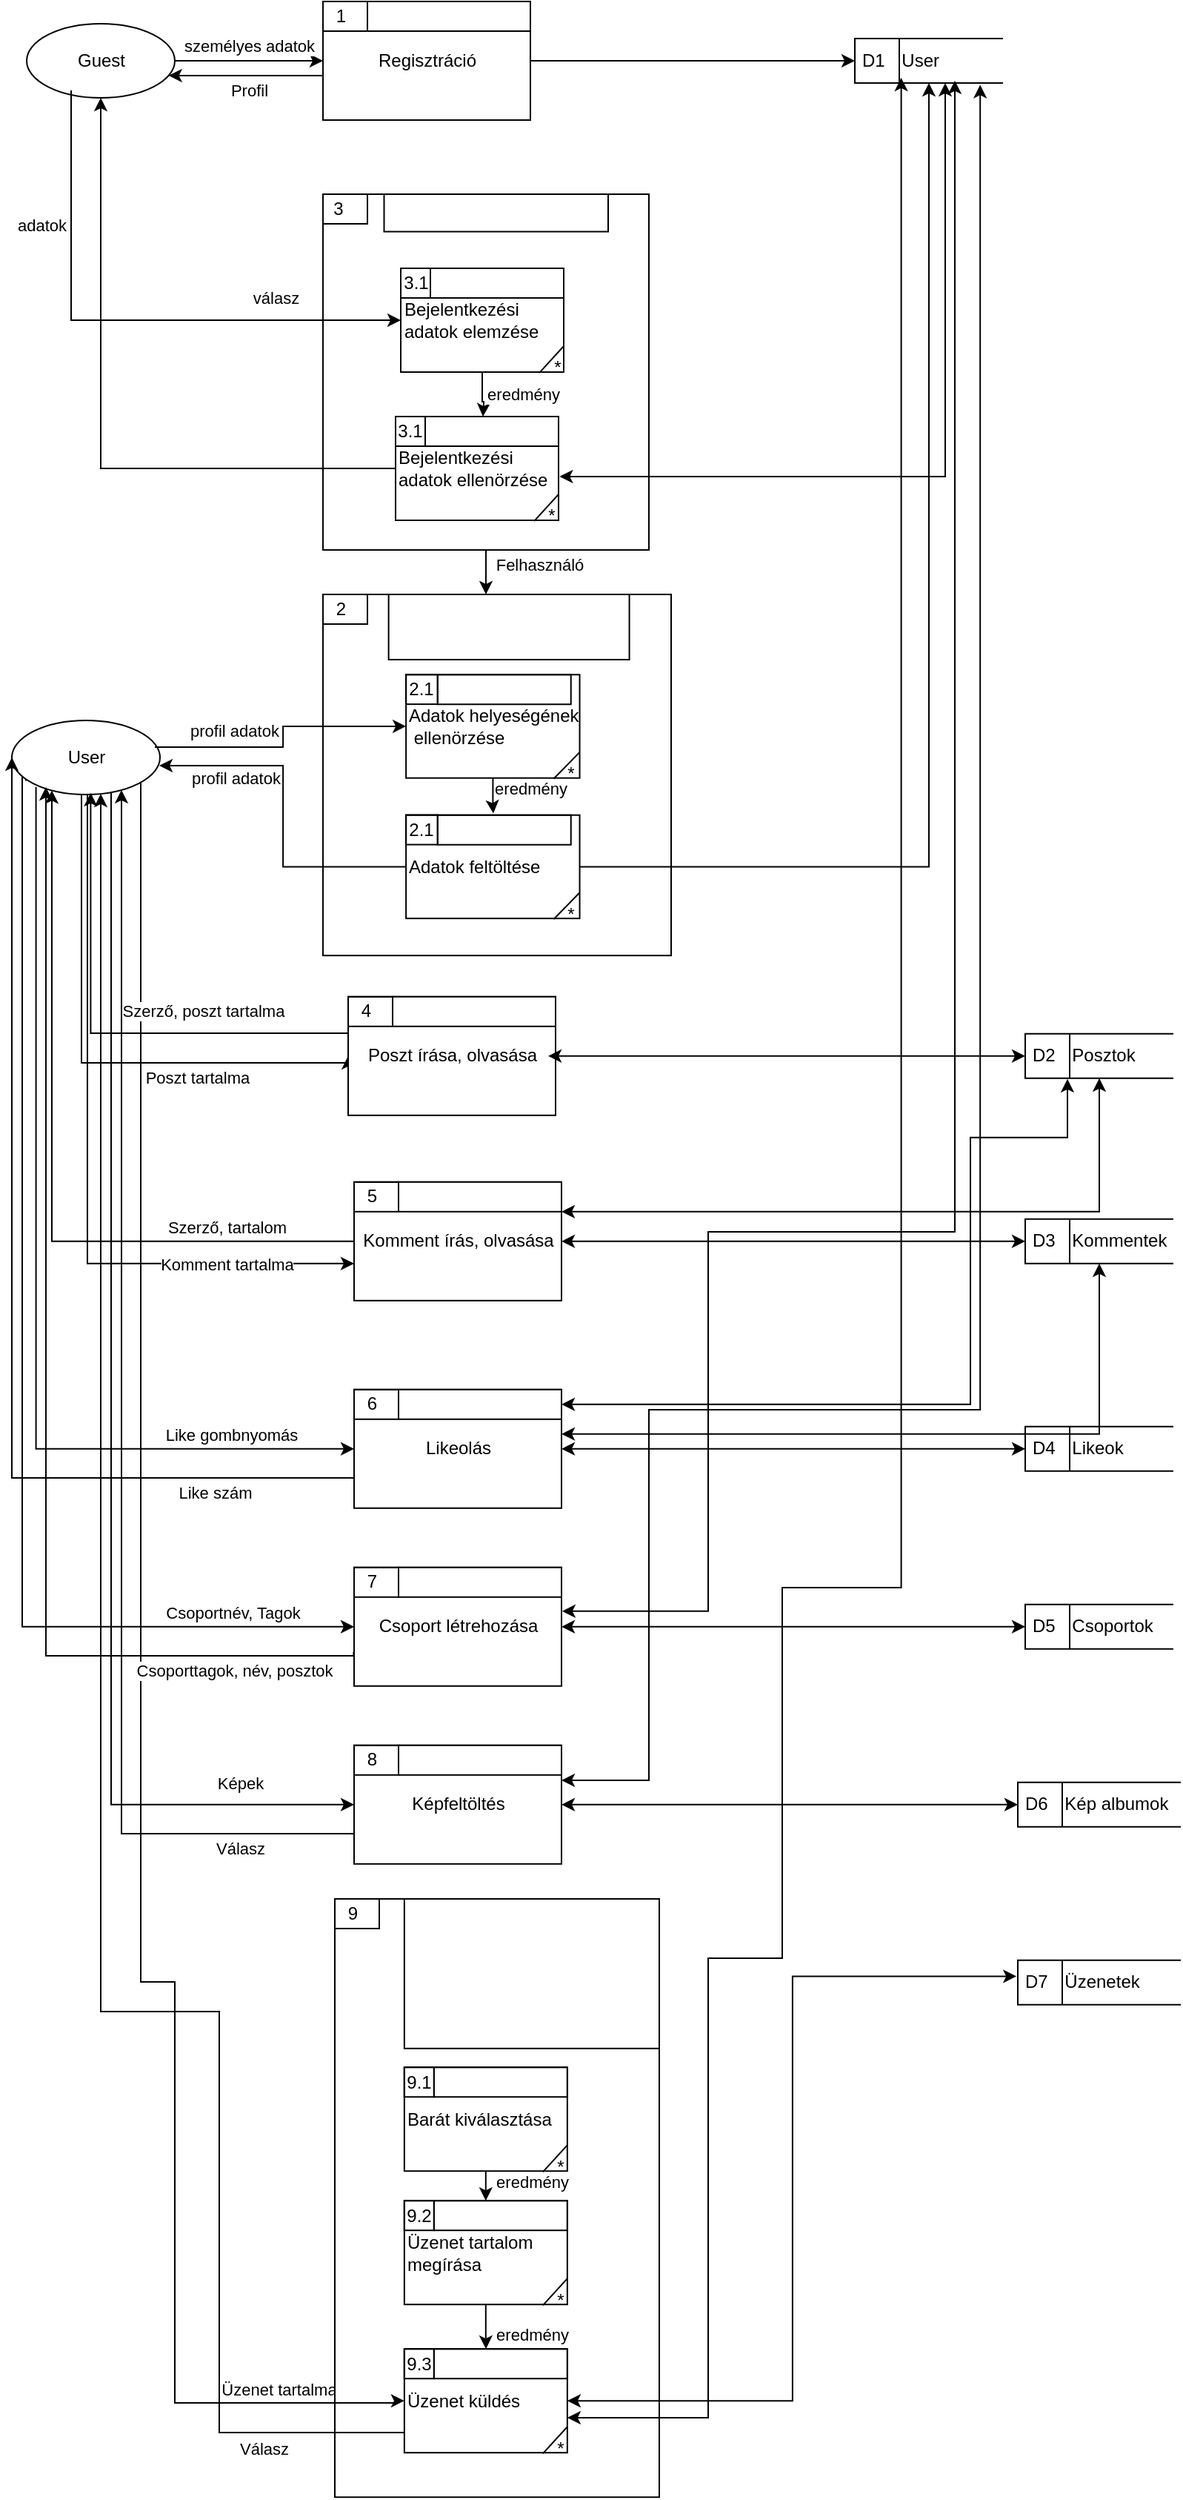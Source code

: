 <mxfile version="16.6.6" type="device"><diagram id="ANR_vp_lhepTak9021Tx" name="Page-1"><mxGraphModel dx="1422" dy="729" grid="1" gridSize="10" guides="1" tooltips="1" connect="1" arrows="1" fold="1" page="1" pageScale="1" pageWidth="827" pageHeight="1169" math="0" shadow="0"><root><mxCell id="0"/><mxCell id="1" parent="0"/><mxCell id="r7AQeuSnWRt4MaGUqUFz-83" style="edgeStyle=orthogonalEdgeStyle;rounded=0;orthogonalLoop=1;jettySize=auto;html=1;startArrow=none;startFill=0;entryX=0;entryY=0.5;entryDx=0;entryDy=0;exitX=0.457;exitY=0.99;exitDx=0;exitDy=0;exitPerimeter=0;" parent="1" source="r7AQeuSnWRt4MaGUqUFz-1" target="r7AQeuSnWRt4MaGUqUFz-18" edge="1"><mxGeometry relative="1" as="geometry"><mxPoint x="257" y="846.4" as="targetPoint"/><mxPoint x="87" y="746.4" as="sourcePoint"/><Array as="points"><mxPoint x="87" y="665"/><mxPoint x="87" y="846"/><mxPoint x="267" y="846"/></Array></mxGeometry></mxCell><mxCell id="r7AQeuSnWRt4MaGUqUFz-91" value="Poszt tartalma" style="edgeLabel;html=1;align=center;verticalAlign=middle;resizable=0;points=[];" parent="r7AQeuSnWRt4MaGUqUFz-83" vertex="1" connectable="0"><mxGeometry x="0.42" relative="1" as="geometry"><mxPoint y="10" as="offset"/></mxGeometry></mxCell><mxCell id="r7AQeuSnWRt4MaGUqUFz-84" style="edgeStyle=orthogonalEdgeStyle;rounded=0;orthogonalLoop=1;jettySize=auto;html=1;entryX=0;entryY=0.75;entryDx=0;entryDy=0;startArrow=none;startFill=0;exitX=0.483;exitY=0.99;exitDx=0;exitDy=0;exitPerimeter=0;" parent="1" source="r7AQeuSnWRt4MaGUqUFz-1" edge="1"><mxGeometry relative="1" as="geometry"><mxPoint x="91" y="740.895" as="sourcePoint"/><mxPoint x="271" y="981.4" as="targetPoint"/><Array as="points"><mxPoint x="91" y="665"/><mxPoint x="91" y="981"/></Array></mxGeometry></mxCell><mxCell id="r7AQeuSnWRt4MaGUqUFz-92" value="Komment tartalma" style="edgeLabel;html=1;align=center;verticalAlign=middle;resizable=0;points=[];" parent="r7AQeuSnWRt4MaGUqUFz-84" vertex="1" connectable="0"><mxGeometry x="0.592" relative="1" as="geometry"><mxPoint x="16" as="offset"/></mxGeometry></mxCell><mxCell id="r7AQeuSnWRt4MaGUqUFz-85" style="edgeStyle=orthogonalEdgeStyle;rounded=0;orthogonalLoop=1;jettySize=auto;html=1;entryX=0;entryY=0.5;entryDx=0;entryDy=0;startArrow=none;startFill=0;exitX=0.163;exitY=0.898;exitDx=0;exitDy=0;exitPerimeter=0;" parent="1" source="r7AQeuSnWRt4MaGUqUFz-1" target="r7AQeuSnWRt4MaGUqUFz-28" edge="1"><mxGeometry relative="1" as="geometry"><mxPoint x="57" y="741.4" as="sourcePoint"/><Array as="points"><mxPoint x="56" y="1106"/></Array></mxGeometry></mxCell><mxCell id="r7AQeuSnWRt4MaGUqUFz-93" value="Like gombnyomás" style="edgeLabel;html=1;align=center;verticalAlign=middle;resizable=0;points=[];" parent="r7AQeuSnWRt4MaGUqUFz-85" vertex="1" connectable="0"><mxGeometry x="0.712" y="2" relative="1" as="geometry"><mxPoint x="12" y="-8" as="offset"/></mxGeometry></mxCell><mxCell id="r7AQeuSnWRt4MaGUqUFz-86" style="edgeStyle=orthogonalEdgeStyle;rounded=0;orthogonalLoop=1;jettySize=auto;html=1;entryX=0;entryY=0.5;entryDx=0;entryDy=0;startArrow=none;startFill=0;exitX=0.095;exitY=0.816;exitDx=0;exitDy=0;exitPerimeter=0;" parent="1" source="r7AQeuSnWRt4MaGUqUFz-1" target="r7AQeuSnWRt4MaGUqUFz-38" edge="1"><mxGeometry relative="1" as="geometry"><mxPoint x="47" y="736.4" as="sourcePoint"/><Array as="points"><mxPoint x="50" y="650"/><mxPoint x="47" y="650"/><mxPoint x="47" y="1226"/></Array></mxGeometry></mxCell><mxCell id="r7AQeuSnWRt4MaGUqUFz-94" value="Csoportnév, Tagok" style="edgeLabel;html=1;align=center;verticalAlign=middle;resizable=0;points=[];" parent="r7AQeuSnWRt4MaGUqUFz-86" vertex="1" connectable="0"><mxGeometry x="0.772" y="1" relative="1" as="geometry"><mxPoint x="10" y="-9" as="offset"/></mxGeometry></mxCell><mxCell id="r7AQeuSnWRt4MaGUqUFz-87" style="edgeStyle=orthogonalEdgeStyle;rounded=0;orthogonalLoop=1;jettySize=auto;html=1;entryX=0;entryY=0.5;entryDx=0;entryDy=0;startArrow=none;startFill=0;exitX=0.628;exitY=0.97;exitDx=0;exitDy=0;exitPerimeter=0;" parent="1" source="r7AQeuSnWRt4MaGUqUFz-1" target="r7AQeuSnWRt4MaGUqUFz-48" edge="1"><mxGeometry relative="1" as="geometry"><mxPoint x="107" y="744.313" as="sourcePoint"/><Array as="points"><mxPoint x="107" y="664"/><mxPoint x="107" y="1346"/></Array></mxGeometry></mxCell><mxCell id="r7AQeuSnWRt4MaGUqUFz-95" value="Képek" style="edgeLabel;html=1;align=center;verticalAlign=middle;resizable=0;points=[];" parent="r7AQeuSnWRt4MaGUqUFz-87" vertex="1" connectable="0"><mxGeometry x="0.818" y="1" relative="1" as="geometry"><mxPoint y="-14" as="offset"/></mxGeometry></mxCell><mxCell id="r7AQeuSnWRt4MaGUqUFz-88" style="edgeStyle=orthogonalEdgeStyle;rounded=0;orthogonalLoop=1;jettySize=auto;html=1;startArrow=none;startFill=0;endArrow=none;endFill=0;" parent="1" source="r7AQeuSnWRt4MaGUqUFz-1" edge="1"><mxGeometry relative="1" as="geometry"><mxPoint x="127.034" y="736.397" as="sourcePoint"/><mxPoint x="150" y="1470" as="targetPoint"/><Array as="points"><mxPoint x="127" y="1466"/></Array></mxGeometry></mxCell><mxCell id="r7AQeuSnWRt4MaGUqUFz-96" value="Üzenet tartalma" style="edgeLabel;html=1;align=center;verticalAlign=middle;resizable=0;points=[];" parent="r7AQeuSnWRt4MaGUqUFz-88" vertex="1" connectable="0"><mxGeometry x="0.833" relative="1" as="geometry"><mxPoint x="93" y="317" as="offset"/></mxGeometry></mxCell><mxCell id="r7AQeuSnWRt4MaGUqUFz-1" value="User" style="shape=ellipse;html=1;dashed=0;whitespace=wrap;perimeter=ellipsePerimeter;" parent="1" vertex="1"><mxGeometry x="40" y="615" width="100" height="50" as="geometry"/></mxCell><mxCell id="r7AQeuSnWRt4MaGUqUFz-69" style="edgeStyle=orthogonalEdgeStyle;rounded=0;orthogonalLoop=1;jettySize=auto;html=1;entryX=0;entryY=0.5;entryDx=0;entryDy=0;" parent="1" source="r7AQeuSnWRt4MaGUqUFz-2" target="r7AQeuSnWRt4MaGUqUFz-6" edge="1"><mxGeometry relative="1" as="geometry"><Array as="points"><mxPoint x="200" y="170"/><mxPoint x="200" y="170"/></Array></mxGeometry></mxCell><mxCell id="r7AQeuSnWRt4MaGUqUFz-71" value="személyes adatok" style="edgeLabel;html=1;align=center;verticalAlign=middle;resizable=0;points=[];" parent="r7AQeuSnWRt4MaGUqUFz-69" vertex="1" connectable="0"><mxGeometry x="-0.14" y="1" relative="1" as="geometry"><mxPoint x="7" y="-9" as="offset"/></mxGeometry></mxCell><mxCell id="r7AQeuSnWRt4MaGUqUFz-2" value="Guest" style="shape=ellipse;html=1;dashed=0;whitespace=wrap;perimeter=ellipsePerimeter;" parent="1" vertex="1"><mxGeometry x="50" y="145" width="100" height="50" as="geometry"/></mxCell><mxCell id="r7AQeuSnWRt4MaGUqUFz-5" value="" style="group" parent="1" vertex="1" connectable="0"><mxGeometry x="250.0" y="130" width="140" height="80" as="geometry"/></mxCell><mxCell id="r7AQeuSnWRt4MaGUqUFz-6" value="" style="html=1;dashed=0;whitespace=wrap;rounded=0;sketch=0;strokeColor=#000000;align=left;" parent="r7AQeuSnWRt4MaGUqUFz-5" vertex="1"><mxGeometry width="140" height="80" as="geometry"/></mxCell><mxCell id="r7AQeuSnWRt4MaGUqUFz-7" value="1&amp;nbsp;&amp;nbsp;" style="text;html=1;resizable=0;autosize=1;align=center;verticalAlign=middle;points=[];fillColor=none;rounded=0;sketch=0;strokeColor=#000000;" parent="r7AQeuSnWRt4MaGUqUFz-5" vertex="1"><mxGeometry width="30" height="20" as="geometry"/></mxCell><mxCell id="r7AQeuSnWRt4MaGUqUFz-8" value="Regisztráció" style="text;html=1;resizable=0;autosize=1;align=center;verticalAlign=middle;points=[];fillColor=none;strokeColor=none;rounded=0;sketch=0;" parent="r7AQeuSnWRt4MaGUqUFz-5" vertex="1"><mxGeometry x="30" y="30" width="80" height="20" as="geometry"/></mxCell><mxCell id="r7AQeuSnWRt4MaGUqUFz-9" value="" style="rounded=0;whiteSpace=wrap;html=1;sketch=0;strokeColor=#000000;align=left;" parent="r7AQeuSnWRt4MaGUqUFz-5" vertex="1"><mxGeometry x="30.0" width="110" height="20" as="geometry"/></mxCell><mxCell id="r7AQeuSnWRt4MaGUqUFz-11" value="" style="group" parent="1" vertex="1" connectable="0"><mxGeometry x="250" y="260" width="220" height="240" as="geometry"/></mxCell><mxCell id="r7AQeuSnWRt4MaGUqUFz-12" value="" style="html=1;dashed=0;whitespace=wrap;rounded=0;sketch=0;strokeColor=#000000;align=left;" parent="r7AQeuSnWRt4MaGUqUFz-11" vertex="1"><mxGeometry width="220" height="240" as="geometry"/></mxCell><mxCell id="r7AQeuSnWRt4MaGUqUFz-13" value="3&amp;nbsp; &amp;nbsp;" style="text;html=1;resizable=0;autosize=1;align=center;verticalAlign=middle;points=[];fillColor=none;rounded=0;sketch=0;strokeColor=#000000;" parent="r7AQeuSnWRt4MaGUqUFz-11" vertex="1"><mxGeometry width="30" height="20" as="geometry"/></mxCell><mxCell id="r7AQeuSnWRt4MaGUqUFz-15" value="" style="rounded=0;whiteSpace=wrap;html=1;sketch=0;strokeColor=#000000;align=left;" parent="r7AQeuSnWRt4MaGUqUFz-11" vertex="1"><mxGeometry x="41.25" width="151.25" height="25.263" as="geometry"/></mxCell><mxCell id="r7AQeuSnWRt4MaGUqUFz-147" value="" style="group" parent="r7AQeuSnWRt4MaGUqUFz-11" vertex="1" connectable="0"><mxGeometry x="52.5" y="50" width="115" height="77" as="geometry"/></mxCell><mxCell id="r7AQeuSnWRt4MaGUqUFz-148" value="" style="whiteSpace=wrap;html=1;rounded=0;sketch=0;align=left;" parent="r7AQeuSnWRt4MaGUqUFz-147" vertex="1"><mxGeometry width="20" height="20" as="geometry"/></mxCell><mxCell id="r7AQeuSnWRt4MaGUqUFz-149" value="Bejelentkezési&amp;nbsp;&lt;br&gt;adatok elemzése" style="html=1;dashed=0;whitespace=wrap;rounded=0;sketch=0;align=left;" parent="r7AQeuSnWRt4MaGUqUFz-147" vertex="1"><mxGeometry width="110" height="70" as="geometry"/></mxCell><mxCell id="r7AQeuSnWRt4MaGUqUFz-150" value="3.1" style="text;html=1;fillColor=none;align=center;verticalAlign=middle;whiteSpace=wrap;rounded=0;sketch=0;strokeColor=#000000;" parent="r7AQeuSnWRt4MaGUqUFz-147" vertex="1"><mxGeometry width="20" height="20" as="geometry"/></mxCell><mxCell id="r7AQeuSnWRt4MaGUqUFz-151" value="&amp;nbsp; &amp;nbsp; &amp;nbsp; &amp;nbsp; &amp;nbsp; &amp;nbsp; &amp;nbsp; &amp;nbsp; &amp;nbsp; &amp;nbsp; &amp;nbsp;" style="text;html=1;resizable=0;autosize=1;align=center;verticalAlign=middle;points=[];fillColor=none;rounded=0;sketch=0;strokeColor=#000000;" parent="r7AQeuSnWRt4MaGUqUFz-147" vertex="1"><mxGeometry x="20" width="90" height="20" as="geometry"/></mxCell><mxCell id="r7AQeuSnWRt4MaGUqUFz-152" value="" style="endArrow=none;html=1;entryX=1;entryY=0.75;entryDx=0;entryDy=0;exitX=0.85;exitY=1.008;exitDx=0;exitDy=0;exitPerimeter=0;rounded=0;" parent="r7AQeuSnWRt4MaGUqUFz-147" source="r7AQeuSnWRt4MaGUqUFz-149" target="r7AQeuSnWRt4MaGUqUFz-149" edge="1"><mxGeometry width="50" height="50" relative="1" as="geometry"><mxPoint x="-30" y="20" as="sourcePoint"/><mxPoint x="20" y="-30" as="targetPoint"/></mxGeometry></mxCell><mxCell id="r7AQeuSnWRt4MaGUqUFz-153" value="*" style="text;html=1;resizable=0;autosize=1;align=center;verticalAlign=middle;points=[];fillColor=none;strokeColor=none;rounded=0;sketch=0;" parent="r7AQeuSnWRt4MaGUqUFz-147" vertex="1"><mxGeometry x="95" y="57" width="20" height="20" as="geometry"/></mxCell><mxCell id="r7AQeuSnWRt4MaGUqUFz-178" value="" style="group" parent="r7AQeuSnWRt4MaGUqUFz-11" vertex="1" connectable="0"><mxGeometry x="49" y="150" width="115" height="77" as="geometry"/></mxCell><mxCell id="r7AQeuSnWRt4MaGUqUFz-179" value="" style="whiteSpace=wrap;html=1;rounded=0;sketch=0;align=left;" parent="r7AQeuSnWRt4MaGUqUFz-178" vertex="1"><mxGeometry width="20" height="20" as="geometry"/></mxCell><mxCell id="r7AQeuSnWRt4MaGUqUFz-180" value="Bejelentkezési&lt;br&gt;adatok ellenörzése" style="html=1;dashed=0;whitespace=wrap;rounded=0;sketch=0;align=left;" parent="r7AQeuSnWRt4MaGUqUFz-178" vertex="1"><mxGeometry width="110" height="70" as="geometry"/></mxCell><mxCell id="r7AQeuSnWRt4MaGUqUFz-181" value="3.1" style="text;html=1;fillColor=none;align=center;verticalAlign=middle;whiteSpace=wrap;rounded=0;sketch=0;strokeColor=#000000;" parent="r7AQeuSnWRt4MaGUqUFz-178" vertex="1"><mxGeometry width="20" height="20" as="geometry"/></mxCell><mxCell id="r7AQeuSnWRt4MaGUqUFz-182" value="&amp;nbsp; &amp;nbsp; &amp;nbsp; &amp;nbsp; &amp;nbsp; &amp;nbsp; &amp;nbsp; &amp;nbsp; &amp;nbsp; &amp;nbsp; &amp;nbsp;" style="text;html=1;resizable=0;autosize=1;align=center;verticalAlign=middle;points=[];fillColor=none;rounded=0;sketch=0;strokeColor=#000000;" parent="r7AQeuSnWRt4MaGUqUFz-178" vertex="1"><mxGeometry x="20" width="90" height="20" as="geometry"/></mxCell><mxCell id="r7AQeuSnWRt4MaGUqUFz-183" value="" style="endArrow=none;html=1;entryX=1;entryY=0.75;entryDx=0;entryDy=0;exitX=0.85;exitY=1.008;exitDx=0;exitDy=0;exitPerimeter=0;rounded=0;" parent="r7AQeuSnWRt4MaGUqUFz-178" source="r7AQeuSnWRt4MaGUqUFz-180" target="r7AQeuSnWRt4MaGUqUFz-180" edge="1"><mxGeometry width="50" height="50" relative="1" as="geometry"><mxPoint x="-30" y="20" as="sourcePoint"/><mxPoint x="20" y="-30" as="targetPoint"/></mxGeometry></mxCell><mxCell id="r7AQeuSnWRt4MaGUqUFz-184" value="*" style="text;html=1;resizable=0;autosize=1;align=center;verticalAlign=middle;points=[];fillColor=none;strokeColor=none;rounded=0;sketch=0;" parent="r7AQeuSnWRt4MaGUqUFz-178" vertex="1"><mxGeometry x="95" y="57" width="20" height="20" as="geometry"/></mxCell><mxCell id="r7AQeuSnWRt4MaGUqUFz-185" style="edgeStyle=orthogonalEdgeStyle;rounded=0;orthogonalLoop=1;jettySize=auto;html=1;startArrow=none;startFill=0;" parent="r7AQeuSnWRt4MaGUqUFz-11" source="r7AQeuSnWRt4MaGUqUFz-149" edge="1"><mxGeometry relative="1" as="geometry"><mxPoint x="108" y="150" as="targetPoint"/></mxGeometry></mxCell><mxCell id="r7AQeuSnWRt4MaGUqUFz-186" value="eredmény" style="edgeLabel;html=1;align=center;verticalAlign=middle;resizable=0;points=[];" parent="r7AQeuSnWRt4MaGUqUFz-185" vertex="1" connectable="0"><mxGeometry x="-0.056" relative="1" as="geometry"><mxPoint x="27" as="offset"/></mxGeometry></mxCell><mxCell id="r7AQeuSnWRt4MaGUqUFz-17" value="" style="group" parent="1" vertex="1" connectable="0"><mxGeometry x="267.0" y="801.4" width="140" height="80" as="geometry"/></mxCell><mxCell id="r7AQeuSnWRt4MaGUqUFz-18" value="" style="html=1;dashed=0;whitespace=wrap;rounded=0;sketch=0;strokeColor=#000000;align=left;" parent="r7AQeuSnWRt4MaGUqUFz-17" vertex="1"><mxGeometry width="140" height="80" as="geometry"/></mxCell><mxCell id="r7AQeuSnWRt4MaGUqUFz-19" value="4&amp;nbsp;&amp;nbsp;" style="text;html=1;resizable=0;autosize=1;align=center;verticalAlign=middle;points=[];fillColor=none;rounded=0;sketch=0;strokeColor=#000000;" parent="r7AQeuSnWRt4MaGUqUFz-17" vertex="1"><mxGeometry width="30" height="20" as="geometry"/></mxCell><mxCell id="r7AQeuSnWRt4MaGUqUFz-20" value="Poszt írása, olvasása" style="text;html=1;resizable=0;autosize=1;align=center;verticalAlign=middle;points=[];fillColor=none;strokeColor=none;rounded=0;sketch=0;" parent="r7AQeuSnWRt4MaGUqUFz-17" vertex="1"><mxGeometry x="5" y="30" width="130" height="20" as="geometry"/></mxCell><mxCell id="r7AQeuSnWRt4MaGUqUFz-21" value="" style="rounded=0;whiteSpace=wrap;html=1;sketch=0;strokeColor=#000000;align=left;" parent="r7AQeuSnWRt4MaGUqUFz-17" vertex="1"><mxGeometry x="30.0" width="110" height="20" as="geometry"/></mxCell><mxCell id="r7AQeuSnWRt4MaGUqUFz-22" value="" style="group" parent="1" vertex="1" connectable="0"><mxGeometry x="271.0" y="926.4" width="140" height="80" as="geometry"/></mxCell><mxCell id="r7AQeuSnWRt4MaGUqUFz-23" value="" style="html=1;dashed=0;whitespace=wrap;rounded=0;sketch=0;strokeColor=#000000;align=left;" parent="r7AQeuSnWRt4MaGUqUFz-22" vertex="1"><mxGeometry width="140" height="80" as="geometry"/></mxCell><mxCell id="r7AQeuSnWRt4MaGUqUFz-24" value="5&amp;nbsp;&amp;nbsp;" style="text;html=1;resizable=0;autosize=1;align=center;verticalAlign=middle;points=[];fillColor=none;rounded=0;sketch=0;strokeColor=#000000;" parent="r7AQeuSnWRt4MaGUqUFz-22" vertex="1"><mxGeometry width="30" height="20" as="geometry"/></mxCell><mxCell id="r7AQeuSnWRt4MaGUqUFz-25" value="Komment írás, olvasása" style="text;html=1;resizable=0;autosize=1;align=center;verticalAlign=middle;points=[];fillColor=none;strokeColor=none;rounded=0;sketch=0;" parent="r7AQeuSnWRt4MaGUqUFz-22" vertex="1"><mxGeometry y="30" width="140" height="20" as="geometry"/></mxCell><mxCell id="r7AQeuSnWRt4MaGUqUFz-26" value="" style="rounded=0;whiteSpace=wrap;html=1;sketch=0;strokeColor=#000000;align=left;" parent="r7AQeuSnWRt4MaGUqUFz-22" vertex="1"><mxGeometry x="30.0" width="110" height="20" as="geometry"/></mxCell><mxCell id="r7AQeuSnWRt4MaGUqUFz-27" value="" style="group" parent="1" vertex="1" connectable="0"><mxGeometry x="271.0" y="1066.4" width="140" height="80" as="geometry"/></mxCell><mxCell id="r7AQeuSnWRt4MaGUqUFz-28" value="" style="html=1;dashed=0;whitespace=wrap;rounded=0;sketch=0;strokeColor=#000000;align=left;" parent="r7AQeuSnWRt4MaGUqUFz-27" vertex="1"><mxGeometry width="140" height="80" as="geometry"/></mxCell><mxCell id="r7AQeuSnWRt4MaGUqUFz-29" value="6&amp;nbsp;&amp;nbsp;" style="text;html=1;resizable=0;autosize=1;align=center;verticalAlign=middle;points=[];fillColor=none;rounded=0;sketch=0;strokeColor=#000000;" parent="r7AQeuSnWRt4MaGUqUFz-27" vertex="1"><mxGeometry width="30" height="20" as="geometry"/></mxCell><mxCell id="r7AQeuSnWRt4MaGUqUFz-30" value="Likeolás" style="text;html=1;resizable=0;autosize=1;align=center;verticalAlign=middle;points=[];fillColor=none;strokeColor=none;rounded=0;sketch=0;" parent="r7AQeuSnWRt4MaGUqUFz-27" vertex="1"><mxGeometry x="40" y="30" width="60" height="20" as="geometry"/></mxCell><mxCell id="r7AQeuSnWRt4MaGUqUFz-31" value="" style="rounded=0;whiteSpace=wrap;html=1;sketch=0;strokeColor=#000000;align=left;" parent="r7AQeuSnWRt4MaGUqUFz-27" vertex="1"><mxGeometry x="30.0" width="110" height="20" as="geometry"/></mxCell><mxCell id="r7AQeuSnWRt4MaGUqUFz-37" value="" style="group" parent="1" vertex="1" connectable="0"><mxGeometry x="271.0" y="1186.4" width="140" height="80" as="geometry"/></mxCell><mxCell id="r7AQeuSnWRt4MaGUqUFz-38" value="" style="html=1;dashed=0;whitespace=wrap;rounded=0;sketch=0;strokeColor=#000000;align=left;" parent="r7AQeuSnWRt4MaGUqUFz-37" vertex="1"><mxGeometry width="140" height="80" as="geometry"/></mxCell><mxCell id="r7AQeuSnWRt4MaGUqUFz-39" value="7&amp;nbsp;&amp;nbsp;" style="text;html=1;resizable=0;autosize=1;align=center;verticalAlign=middle;points=[];fillColor=none;rounded=0;sketch=0;strokeColor=#000000;" parent="r7AQeuSnWRt4MaGUqUFz-37" vertex="1"><mxGeometry width="30" height="20" as="geometry"/></mxCell><mxCell id="r7AQeuSnWRt4MaGUqUFz-40" value="Csoport létrehozása" style="text;html=1;resizable=0;autosize=1;align=center;verticalAlign=middle;points=[];fillColor=none;strokeColor=none;rounded=0;sketch=0;" parent="r7AQeuSnWRt4MaGUqUFz-37" vertex="1"><mxGeometry x="10" y="30" width="120" height="20" as="geometry"/></mxCell><mxCell id="r7AQeuSnWRt4MaGUqUFz-41" value="" style="rounded=0;whiteSpace=wrap;html=1;sketch=0;strokeColor=#000000;align=left;" parent="r7AQeuSnWRt4MaGUqUFz-37" vertex="1"><mxGeometry x="30.0" width="110" height="20" as="geometry"/></mxCell><mxCell id="r7AQeuSnWRt4MaGUqUFz-47" value="" style="group" parent="1" vertex="1" connectable="0"><mxGeometry x="271.0" y="1306.4" width="140" height="80" as="geometry"/></mxCell><mxCell id="r7AQeuSnWRt4MaGUqUFz-48" value="" style="html=1;dashed=0;whitespace=wrap;rounded=0;sketch=0;strokeColor=#000000;align=left;" parent="r7AQeuSnWRt4MaGUqUFz-47" vertex="1"><mxGeometry width="140" height="80" as="geometry"/></mxCell><mxCell id="r7AQeuSnWRt4MaGUqUFz-49" value="8&amp;nbsp;&amp;nbsp;" style="text;html=1;resizable=0;autosize=1;align=center;verticalAlign=middle;points=[];fillColor=none;rounded=0;sketch=0;strokeColor=#000000;" parent="r7AQeuSnWRt4MaGUqUFz-47" vertex="1"><mxGeometry width="30" height="20" as="geometry"/></mxCell><mxCell id="r7AQeuSnWRt4MaGUqUFz-50" value="Képfeltöltés" style="text;html=1;resizable=0;autosize=1;align=center;verticalAlign=middle;points=[];fillColor=none;strokeColor=none;rounded=0;sketch=0;" parent="r7AQeuSnWRt4MaGUqUFz-47" vertex="1"><mxGeometry x="30" y="30" width="80" height="20" as="geometry"/></mxCell><mxCell id="r7AQeuSnWRt4MaGUqUFz-51" value="" style="rounded=0;whiteSpace=wrap;html=1;sketch=0;strokeColor=#000000;align=left;" parent="r7AQeuSnWRt4MaGUqUFz-47" vertex="1"><mxGeometry x="30.0" width="110" height="20" as="geometry"/></mxCell><mxCell id="r7AQeuSnWRt4MaGUqUFz-52" value="" style="group" parent="1" vertex="1" connectable="0"><mxGeometry x="258" y="1410" width="219" height="403.6" as="geometry"/></mxCell><mxCell id="r7AQeuSnWRt4MaGUqUFz-53" value="" style="html=1;dashed=0;whitespace=wrap;rounded=0;sketch=0;strokeColor=#000000;align=left;" parent="r7AQeuSnWRt4MaGUqUFz-52" vertex="1"><mxGeometry width="219" height="403.6" as="geometry"/></mxCell><mxCell id="r7AQeuSnWRt4MaGUqUFz-54" value="9&amp;nbsp;&amp;nbsp;" style="text;html=1;resizable=0;autosize=1;align=center;verticalAlign=middle;points=[];fillColor=none;rounded=0;sketch=0;strokeColor=#000000;" parent="r7AQeuSnWRt4MaGUqUFz-52" vertex="1"><mxGeometry width="30" height="20" as="geometry"/></mxCell><mxCell id="r7AQeuSnWRt4MaGUqUFz-56" value="&lt;span style=&quot;text-align: center&quot;&gt;&amp;nbsp; &amp;nbsp; &amp;nbsp; &amp;nbsp; &amp;nbsp; &amp;nbsp; &amp;nbsp; &amp;nbsp; &amp;nbsp; &amp;nbsp; &amp;nbsp; &amp;nbsp;&lt;/span&gt;" style="rounded=0;whiteSpace=wrap;html=1;sketch=0;strokeColor=#000000;align=left;" parent="r7AQeuSnWRt4MaGUqUFz-52" vertex="1"><mxGeometry x="46.929" width="172.071" height="100.9" as="geometry"/></mxCell><mxCell id="r7AQeuSnWRt4MaGUqUFz-239" value="" style="group" parent="r7AQeuSnWRt4MaGUqUFz-52" vertex="1" connectable="0"><mxGeometry x="46.93" y="113.6" width="115" height="77" as="geometry"/></mxCell><mxCell id="r7AQeuSnWRt4MaGUqUFz-240" value="" style="whiteSpace=wrap;html=1;rounded=0;sketch=0;align=left;" parent="r7AQeuSnWRt4MaGUqUFz-239" vertex="1"><mxGeometry width="20" height="20" as="geometry"/></mxCell><mxCell id="r7AQeuSnWRt4MaGUqUFz-241" value="Barát kiválasztása" style="html=1;dashed=0;whitespace=wrap;rounded=0;sketch=0;align=left;" parent="r7AQeuSnWRt4MaGUqUFz-239" vertex="1"><mxGeometry width="110" height="70" as="geometry"/></mxCell><mxCell id="r7AQeuSnWRt4MaGUqUFz-242" value="9.1" style="text;html=1;fillColor=none;align=center;verticalAlign=middle;whiteSpace=wrap;rounded=0;sketch=0;strokeColor=#000000;" parent="r7AQeuSnWRt4MaGUqUFz-239" vertex="1"><mxGeometry width="20" height="20" as="geometry"/></mxCell><mxCell id="r7AQeuSnWRt4MaGUqUFz-243" value="&amp;nbsp; &amp;nbsp; &amp;nbsp; &amp;nbsp; &amp;nbsp; &amp;nbsp; &amp;nbsp; &amp;nbsp; &amp;nbsp; &amp;nbsp; &amp;nbsp; &amp;nbsp;" style="text;html=1;resizable=0;autosize=1;align=center;verticalAlign=middle;points=[];fillColor=none;rounded=0;sketch=0;strokeColor=#000000;" parent="r7AQeuSnWRt4MaGUqUFz-239" vertex="1"><mxGeometry x="20" width="90" height="20" as="geometry"/></mxCell><mxCell id="r7AQeuSnWRt4MaGUqUFz-244" value="" style="endArrow=none;html=1;entryX=1;entryY=0.75;entryDx=0;entryDy=0;exitX=0.85;exitY=1.008;exitDx=0;exitDy=0;exitPerimeter=0;rounded=0;" parent="r7AQeuSnWRt4MaGUqUFz-239" source="r7AQeuSnWRt4MaGUqUFz-241" target="r7AQeuSnWRt4MaGUqUFz-241" edge="1"><mxGeometry width="50" height="50" relative="1" as="geometry"><mxPoint x="-30" y="20" as="sourcePoint"/><mxPoint x="20" y="-30" as="targetPoint"/></mxGeometry></mxCell><mxCell id="r7AQeuSnWRt4MaGUqUFz-245" value="*" style="text;html=1;resizable=0;autosize=1;align=center;verticalAlign=middle;points=[];fillColor=none;strokeColor=none;rounded=0;sketch=0;" parent="r7AQeuSnWRt4MaGUqUFz-239" vertex="1"><mxGeometry x="95" y="57" width="20" height="20" as="geometry"/></mxCell><mxCell id="r7AQeuSnWRt4MaGUqUFz-246" value="" style="group" parent="r7AQeuSnWRt4MaGUqUFz-52" vertex="1" connectable="0"><mxGeometry x="46.93" y="203.6" width="115" height="77" as="geometry"/></mxCell><mxCell id="r7AQeuSnWRt4MaGUqUFz-247" value="" style="whiteSpace=wrap;html=1;rounded=0;sketch=0;align=left;" parent="r7AQeuSnWRt4MaGUqUFz-246" vertex="1"><mxGeometry width="20" height="20" as="geometry"/></mxCell><mxCell id="r7AQeuSnWRt4MaGUqUFz-248" value="Üzenet tartalom&amp;nbsp;&lt;br&gt;megírása" style="html=1;dashed=0;whitespace=wrap;rounded=0;sketch=0;align=left;" parent="r7AQeuSnWRt4MaGUqUFz-246" vertex="1"><mxGeometry width="110" height="70" as="geometry"/></mxCell><mxCell id="r7AQeuSnWRt4MaGUqUFz-249" value="9.2" style="text;html=1;fillColor=none;align=center;verticalAlign=middle;whiteSpace=wrap;rounded=0;sketch=0;strokeColor=#000000;" parent="r7AQeuSnWRt4MaGUqUFz-246" vertex="1"><mxGeometry width="20" height="20" as="geometry"/></mxCell><mxCell id="r7AQeuSnWRt4MaGUqUFz-250" value="&amp;nbsp; &amp;nbsp; &amp;nbsp; &amp;nbsp; &amp;nbsp; &amp;nbsp; &amp;nbsp; &amp;nbsp; &amp;nbsp; &amp;nbsp; &amp;nbsp; &amp;nbsp;" style="text;html=1;resizable=0;autosize=1;align=center;verticalAlign=middle;points=[];fillColor=none;rounded=0;sketch=0;strokeColor=#000000;" parent="r7AQeuSnWRt4MaGUqUFz-246" vertex="1"><mxGeometry x="20" width="90" height="20" as="geometry"/></mxCell><mxCell id="r7AQeuSnWRt4MaGUqUFz-251" value="" style="endArrow=none;html=1;entryX=1;entryY=0.75;entryDx=0;entryDy=0;exitX=0.85;exitY=1.008;exitDx=0;exitDy=0;exitPerimeter=0;rounded=0;" parent="r7AQeuSnWRt4MaGUqUFz-246" source="r7AQeuSnWRt4MaGUqUFz-248" target="r7AQeuSnWRt4MaGUqUFz-248" edge="1"><mxGeometry width="50" height="50" relative="1" as="geometry"><mxPoint x="-30" y="20" as="sourcePoint"/><mxPoint x="20" y="-30" as="targetPoint"/></mxGeometry></mxCell><mxCell id="r7AQeuSnWRt4MaGUqUFz-252" value="*" style="text;html=1;resizable=0;autosize=1;align=center;verticalAlign=middle;points=[];fillColor=none;strokeColor=none;rounded=0;sketch=0;" parent="r7AQeuSnWRt4MaGUqUFz-246" vertex="1"><mxGeometry x="95" y="57" width="20" height="20" as="geometry"/></mxCell><mxCell id="r7AQeuSnWRt4MaGUqUFz-253" value="" style="group" parent="r7AQeuSnWRt4MaGUqUFz-52" vertex="1" connectable="0"><mxGeometry x="46.93" y="303.6" width="115" height="77" as="geometry"/></mxCell><mxCell id="r7AQeuSnWRt4MaGUqUFz-254" value="" style="whiteSpace=wrap;html=1;rounded=0;sketch=0;align=left;" parent="r7AQeuSnWRt4MaGUqUFz-253" vertex="1"><mxGeometry width="20" height="20" as="geometry"/></mxCell><mxCell id="r7AQeuSnWRt4MaGUqUFz-255" value="Üzenet küldés" style="html=1;dashed=0;whitespace=wrap;rounded=0;sketch=0;align=left;" parent="r7AQeuSnWRt4MaGUqUFz-253" vertex="1"><mxGeometry width="110" height="70" as="geometry"/></mxCell><mxCell id="r7AQeuSnWRt4MaGUqUFz-256" value="9.3" style="text;html=1;fillColor=none;align=center;verticalAlign=middle;whiteSpace=wrap;rounded=0;sketch=0;strokeColor=#000000;" parent="r7AQeuSnWRt4MaGUqUFz-253" vertex="1"><mxGeometry width="20" height="20" as="geometry"/></mxCell><mxCell id="r7AQeuSnWRt4MaGUqUFz-257" value="&amp;nbsp; &amp;nbsp; &amp;nbsp; &amp;nbsp; &amp;nbsp; &amp;nbsp; &amp;nbsp; &amp;nbsp; &amp;nbsp; &amp;nbsp; &amp;nbsp; &amp;nbsp;" style="text;html=1;resizable=0;autosize=1;align=center;verticalAlign=middle;points=[];fillColor=none;rounded=0;sketch=0;strokeColor=#000000;" parent="r7AQeuSnWRt4MaGUqUFz-253" vertex="1"><mxGeometry x="20" width="90" height="20" as="geometry"/></mxCell><mxCell id="r7AQeuSnWRt4MaGUqUFz-258" value="" style="endArrow=none;html=1;entryX=1;entryY=0.75;entryDx=0;entryDy=0;exitX=0.85;exitY=1.008;exitDx=0;exitDy=0;exitPerimeter=0;rounded=0;" parent="r7AQeuSnWRt4MaGUqUFz-253" source="r7AQeuSnWRt4MaGUqUFz-255" target="r7AQeuSnWRt4MaGUqUFz-255" edge="1"><mxGeometry width="50" height="50" relative="1" as="geometry"><mxPoint x="-30" y="20" as="sourcePoint"/><mxPoint x="20" y="-30" as="targetPoint"/></mxGeometry></mxCell><mxCell id="r7AQeuSnWRt4MaGUqUFz-259" value="*" style="text;html=1;resizable=0;autosize=1;align=center;verticalAlign=middle;points=[];fillColor=none;strokeColor=none;rounded=0;sketch=0;" parent="r7AQeuSnWRt4MaGUqUFz-253" vertex="1"><mxGeometry x="95" y="57" width="20" height="20" as="geometry"/></mxCell><mxCell id="r7AQeuSnWRt4MaGUqUFz-260" style="edgeStyle=orthogonalEdgeStyle;rounded=0;orthogonalLoop=1;jettySize=auto;html=1;entryX=0.396;entryY=-0.046;entryDx=0;entryDy=0;entryPerimeter=0;startArrow=none;startFill=0;endArrow=classic;endFill=1;" parent="r7AQeuSnWRt4MaGUqUFz-52" source="r7AQeuSnWRt4MaGUqUFz-241" target="r7AQeuSnWRt4MaGUqUFz-250" edge="1"><mxGeometry relative="1" as="geometry"/></mxCell><mxCell id="r7AQeuSnWRt4MaGUqUFz-261" value="eredmény" style="edgeLabel;html=1;align=center;verticalAlign=middle;resizable=0;points=[];" parent="r7AQeuSnWRt4MaGUqUFz-260" vertex="1" connectable="0"><mxGeometry x="-0.505" y="1" relative="1" as="geometry"><mxPoint x="30" y="2" as="offset"/></mxGeometry></mxCell><mxCell id="r7AQeuSnWRt4MaGUqUFz-262" value="eredmény" style="edgeLabel;html=1;align=center;verticalAlign=middle;resizable=0;points=[];" parent="r7AQeuSnWRt4MaGUqUFz-52" vertex="1" connectable="0"><mxGeometry x="132.963" y="293.597" as="geometry"/></mxCell><mxCell id="r7AQeuSnWRt4MaGUqUFz-263" style="edgeStyle=orthogonalEdgeStyle;rounded=0;orthogonalLoop=1;jettySize=auto;html=1;entryX=0.39;entryY=0;entryDx=0;entryDy=0;entryPerimeter=0;startArrow=none;startFill=0;endArrow=classic;endFill=1;" parent="r7AQeuSnWRt4MaGUqUFz-52" source="r7AQeuSnWRt4MaGUqUFz-248" target="r7AQeuSnWRt4MaGUqUFz-257" edge="1"><mxGeometry relative="1" as="geometry"/></mxCell><mxCell id="r7AQeuSnWRt4MaGUqUFz-62" value="D1&lt;span style=&quot;white-space: pre&quot;&gt;&#9;&lt;/span&gt;User" style="html=1;dashed=0;whitespace=wrap;shape=mxgraph.dfd.dataStoreID;align=left;spacingLeft=3;points=[[0,0],[0.5,0],[1,0],[0,0.5],[1,0.5],[0,1],[0.5,1],[1,1]];" parent="1" vertex="1"><mxGeometry x="609" y="155" width="100" height="30" as="geometry"/></mxCell><mxCell id="r7AQeuSnWRt4MaGUqUFz-63" value="D2&lt;span style=&quot;white-space: pre&quot;&gt;&#9;&lt;/span&gt;Posztok" style="html=1;dashed=0;whitespace=wrap;shape=mxgraph.dfd.dataStoreID;align=left;spacingLeft=3;points=[[0,0],[0.5,0],[1,0],[0,0.5],[1,0.5],[0,1],[0.5,1],[1,1]];" parent="1" vertex="1"><mxGeometry x="724" y="826.4" width="100" height="30" as="geometry"/></mxCell><mxCell id="r7AQeuSnWRt4MaGUqUFz-64" value="D3&lt;span style=&quot;white-space: pre&quot;&gt;&#9;&lt;/span&gt;Kommentek" style="html=1;dashed=0;whitespace=wrap;shape=mxgraph.dfd.dataStoreID;align=left;spacingLeft=3;points=[[0,0],[0.5,0],[1,0],[0,0.5],[1,0.5],[0,1],[0.5,1],[1,1]];" parent="1" vertex="1"><mxGeometry x="724" y="951.4" width="100" height="30" as="geometry"/></mxCell><mxCell id="r7AQeuSnWRt4MaGUqUFz-65" value="D4&lt;span style=&quot;white-space: pre&quot;&gt;&#9;&lt;/span&gt;Likeok" style="html=1;dashed=0;whitespace=wrap;shape=mxgraph.dfd.dataStoreID;align=left;spacingLeft=3;points=[[0,0],[0.5,0],[1,0],[0,0.5],[1,0.5],[0,1],[0.5,1],[1,1]];" parent="1" vertex="1"><mxGeometry x="724" y="1091.4" width="100" height="30" as="geometry"/></mxCell><mxCell id="r7AQeuSnWRt4MaGUqUFz-66" value="D5&lt;span style=&quot;white-space: pre&quot;&gt;&#9;&lt;/span&gt;Csoportok" style="html=1;dashed=0;whitespace=wrap;shape=mxgraph.dfd.dataStoreID;align=left;spacingLeft=3;points=[[0,0],[0.5,0],[1,0],[0,0.5],[1,0.5],[0,1],[0.5,1],[1,1]];" parent="1" vertex="1"><mxGeometry x="724" y="1211.4" width="100" height="30" as="geometry"/></mxCell><mxCell id="r7AQeuSnWRt4MaGUqUFz-67" value="D6&lt;span style=&quot;white-space: pre&quot;&gt;&#9;&lt;/span&gt;Kép albumok" style="html=1;dashed=0;whitespace=wrap;shape=mxgraph.dfd.dataStoreID;align=left;spacingLeft=3;points=[[0,0],[0.5,0],[1,0],[0,0.5],[1,0.5],[0,1],[0.5,1],[1,1]];" parent="1" vertex="1"><mxGeometry x="719" y="1331.4" width="110" height="30" as="geometry"/></mxCell><mxCell id="r7AQeuSnWRt4MaGUqUFz-68" value="D7&lt;span style=&quot;white-space: pre&quot;&gt;&#9;&lt;/span&gt;Üzenetek" style="html=1;dashed=0;whitespace=wrap;shape=mxgraph.dfd.dataStoreID;align=left;spacingLeft=3;points=[[0,0],[0.5,0],[1,0],[0,0.5],[1,0.5],[0,1],[0.5,1],[1,1]];" parent="1" vertex="1"><mxGeometry x="719" y="1451.4" width="110" height="30" as="geometry"/></mxCell><mxCell id="r7AQeuSnWRt4MaGUqUFz-70" style="edgeStyle=orthogonalEdgeStyle;rounded=0;orthogonalLoop=1;jettySize=auto;html=1;" parent="1" source="r7AQeuSnWRt4MaGUqUFz-6" target="r7AQeuSnWRt4MaGUqUFz-2" edge="1"><mxGeometry relative="1" as="geometry"><Array as="points"><mxPoint x="200" y="180"/><mxPoint x="200" y="180"/></Array></mxGeometry></mxCell><mxCell id="r7AQeuSnWRt4MaGUqUFz-72" value="Profil" style="edgeLabel;html=1;align=center;verticalAlign=middle;resizable=0;points=[];" parent="r7AQeuSnWRt4MaGUqUFz-70" vertex="1" connectable="0"><mxGeometry x="-0.159" y="2" relative="1" as="geometry"><mxPoint x="-6" y="8" as="offset"/></mxGeometry></mxCell><mxCell id="r7AQeuSnWRt4MaGUqUFz-73" style="edgeStyle=orthogonalEdgeStyle;rounded=0;orthogonalLoop=1;jettySize=auto;html=1;" parent="1" source="r7AQeuSnWRt4MaGUqUFz-6" target="r7AQeuSnWRt4MaGUqUFz-62" edge="1"><mxGeometry relative="1" as="geometry"/></mxCell><mxCell id="r7AQeuSnWRt4MaGUqUFz-78" style="edgeStyle=orthogonalEdgeStyle;rounded=0;orthogonalLoop=1;jettySize=auto;html=1;startArrow=classic;startFill=1;exitX=1.006;exitY=0.578;exitDx=0;exitDy=0;exitPerimeter=0;" parent="1" source="r7AQeuSnWRt4MaGUqUFz-180" target="r7AQeuSnWRt4MaGUqUFz-62" edge="1"><mxGeometry relative="1" as="geometry"><Array as="points"><mxPoint x="670" y="450"/></Array></mxGeometry></mxCell><mxCell id="r7AQeuSnWRt4MaGUqUFz-100" style="edgeStyle=orthogonalEdgeStyle;rounded=0;orthogonalLoop=1;jettySize=auto;html=1;entryX=0.532;entryY=0.978;entryDx=0;entryDy=0;entryPerimeter=0;startArrow=none;startFill=0;" parent="1" source="r7AQeuSnWRt4MaGUqUFz-18" target="r7AQeuSnWRt4MaGUqUFz-1" edge="1"><mxGeometry relative="1" as="geometry"><mxPoint x="92.9" y="745.25" as="targetPoint"/><Array as="points"><mxPoint x="93" y="826"/></Array></mxGeometry></mxCell><mxCell id="r7AQeuSnWRt4MaGUqUFz-101" value="Szerző, poszt tartalma" style="edgeLabel;html=1;align=center;verticalAlign=middle;resizable=0;points=[];" parent="r7AQeuSnWRt4MaGUqUFz-100" vertex="1" connectable="0"><mxGeometry x="-0.417" y="-2" relative="1" as="geometry"><mxPoint y="-13" as="offset"/></mxGeometry></mxCell><mxCell id="r7AQeuSnWRt4MaGUqUFz-102" style="edgeStyle=orthogonalEdgeStyle;rounded=0;orthogonalLoop=1;jettySize=auto;html=1;startArrow=none;startFill=0;" parent="1" source="r7AQeuSnWRt4MaGUqUFz-23" target="r7AQeuSnWRt4MaGUqUFz-1" edge="1"><mxGeometry relative="1" as="geometry"><mxPoint x="67" y="744.313" as="targetPoint"/><Array as="points"><mxPoint x="67" y="966"/></Array></mxGeometry></mxCell><mxCell id="r7AQeuSnWRt4MaGUqUFz-103" value="Szerző, tartalom" style="edgeLabel;html=1;align=center;verticalAlign=middle;resizable=0;points=[];" parent="r7AQeuSnWRt4MaGUqUFz-102" vertex="1" connectable="0"><mxGeometry x="-0.661" y="-2" relative="1" as="geometry"><mxPoint y="-8" as="offset"/></mxGeometry></mxCell><mxCell id="r7AQeuSnWRt4MaGUqUFz-104" style="edgeStyle=orthogonalEdgeStyle;rounded=0;orthogonalLoop=1;jettySize=auto;html=1;startArrow=none;startFill=0;" parent="1" source="r7AQeuSnWRt4MaGUqUFz-28" target="r7AQeuSnWRt4MaGUqUFz-1" edge="1"><mxGeometry relative="1" as="geometry"><mxPoint x="40.0" y="730.0" as="targetPoint"/><Array as="points"><mxPoint x="40" y="1126"/></Array></mxGeometry></mxCell><mxCell id="r7AQeuSnWRt4MaGUqUFz-105" value="Like szám" style="edgeLabel;html=1;align=center;verticalAlign=middle;resizable=0;points=[];" parent="r7AQeuSnWRt4MaGUqUFz-104" vertex="1" connectable="0"><mxGeometry x="-0.715" y="-1" relative="1" as="geometry"><mxPoint x="8" y="11" as="offset"/></mxGeometry></mxCell><mxCell id="r7AQeuSnWRt4MaGUqUFz-106" style="edgeStyle=orthogonalEdgeStyle;rounded=0;orthogonalLoop=1;jettySize=auto;html=1;startArrow=none;startFill=0;exitX=-0.002;exitY=0.712;exitDx=0;exitDy=0;exitPerimeter=0;" parent="1" source="r7AQeuSnWRt4MaGUqUFz-38" edge="1"><mxGeometry relative="1" as="geometry"><mxPoint x="63" y="660" as="targetPoint"/><Array as="points"><mxPoint x="271" y="1246"/><mxPoint x="63" y="1246"/></Array></mxGeometry></mxCell><mxCell id="r7AQeuSnWRt4MaGUqUFz-107" value="Csoporttagok, név, posztok" style="edgeLabel;html=1;align=center;verticalAlign=middle;resizable=0;points=[];" parent="r7AQeuSnWRt4MaGUqUFz-106" vertex="1" connectable="0"><mxGeometry x="-0.789" relative="1" as="geometry"><mxPoint y="10" as="offset"/></mxGeometry></mxCell><mxCell id="r7AQeuSnWRt4MaGUqUFz-108" style="edgeStyle=orthogonalEdgeStyle;rounded=0;orthogonalLoop=1;jettySize=auto;html=1;startArrow=none;startFill=0;" parent="1" target="r7AQeuSnWRt4MaGUqUFz-1" edge="1"><mxGeometry relative="1" as="geometry"><mxPoint x="180" y="1520" as="sourcePoint"/><mxPoint x="100.0" y="744.3" as="targetPoint"/><Array as="points"><mxPoint x="100" y="1486"/></Array></mxGeometry></mxCell><mxCell id="r7AQeuSnWRt4MaGUqUFz-109" value="Válasz" style="edgeLabel;html=1;align=center;verticalAlign=middle;resizable=0;points=[];" parent="r7AQeuSnWRt4MaGUqUFz-108" vertex="1" connectable="0"><mxGeometry x="-0.874" y="-2" relative="1" as="geometry"><mxPoint x="55" y="297" as="offset"/></mxGeometry></mxCell><mxCell id="r7AQeuSnWRt4MaGUqUFz-110" style="edgeStyle=orthogonalEdgeStyle;rounded=0;orthogonalLoop=1;jettySize=auto;html=1;startArrow=none;startFill=0;" parent="1" source="r7AQeuSnWRt4MaGUqUFz-48" target="r7AQeuSnWRt4MaGUqUFz-1" edge="1"><mxGeometry relative="1" as="geometry"><mxPoint x="114.3" y="742.9" as="targetPoint"/><Array as="points"><mxPoint x="114" y="1366"/></Array></mxGeometry></mxCell><mxCell id="r7AQeuSnWRt4MaGUqUFz-111" value="Válasz" style="edgeLabel;html=1;align=center;verticalAlign=middle;resizable=0;points=[];" parent="r7AQeuSnWRt4MaGUqUFz-110" vertex="1" connectable="0"><mxGeometry x="-0.841" relative="1" as="geometry"><mxPoint x="-9" y="10" as="offset"/></mxGeometry></mxCell><mxCell id="r7AQeuSnWRt4MaGUqUFz-112" style="edgeStyle=orthogonalEdgeStyle;rounded=0;orthogonalLoop=1;jettySize=auto;html=1;startArrow=classic;startFill=1;" parent="1" source="r7AQeuSnWRt4MaGUqUFz-20" target="r7AQeuSnWRt4MaGUqUFz-63" edge="1"><mxGeometry relative="1" as="geometry"/></mxCell><mxCell id="r7AQeuSnWRt4MaGUqUFz-113" style="edgeStyle=orthogonalEdgeStyle;rounded=0;orthogonalLoop=1;jettySize=auto;html=1;startArrow=classic;startFill=1;" parent="1" source="r7AQeuSnWRt4MaGUqUFz-25" target="r7AQeuSnWRt4MaGUqUFz-64" edge="1"><mxGeometry relative="1" as="geometry"/></mxCell><mxCell id="r7AQeuSnWRt4MaGUqUFz-114" style="edgeStyle=orthogonalEdgeStyle;rounded=0;orthogonalLoop=1;jettySize=auto;html=1;startArrow=classic;startFill=1;" parent="1" source="r7AQeuSnWRt4MaGUqUFz-28" target="r7AQeuSnWRt4MaGUqUFz-65" edge="1"><mxGeometry relative="1" as="geometry"/></mxCell><mxCell id="r7AQeuSnWRt4MaGUqUFz-115" style="edgeStyle=orthogonalEdgeStyle;rounded=0;orthogonalLoop=1;jettySize=auto;html=1;entryX=0;entryY=0.5;entryDx=0;entryDy=0;startArrow=classic;startFill=1;exitX=1;exitY=0.5;exitDx=0;exitDy=0;" parent="1" source="r7AQeuSnWRt4MaGUqUFz-38" target="r7AQeuSnWRt4MaGUqUFz-66" edge="1"><mxGeometry relative="1" as="geometry"><mxPoint x="417" y="1226.4" as="sourcePoint"/><Array as="points"/></mxGeometry></mxCell><mxCell id="r7AQeuSnWRt4MaGUqUFz-116" style="edgeStyle=orthogonalEdgeStyle;rounded=0;orthogonalLoop=1;jettySize=auto;html=1;entryX=0;entryY=0.5;entryDx=0;entryDy=0;startArrow=classic;startFill=1;" parent="1" source="r7AQeuSnWRt4MaGUqUFz-48" target="r7AQeuSnWRt4MaGUqUFz-67" edge="1"><mxGeometry relative="1" as="geometry"/></mxCell><mxCell id="r7AQeuSnWRt4MaGUqUFz-120" style="edgeStyle=orthogonalEdgeStyle;rounded=0;orthogonalLoop=1;jettySize=auto;html=1;startArrow=none;startFill=0;" parent="1" edge="1"><mxGeometry relative="1" as="geometry"><mxPoint x="360" y="500" as="sourcePoint"/><mxPoint x="360" y="530" as="targetPoint"/><Array as="points"><mxPoint x="360" y="520"/></Array></mxGeometry></mxCell><mxCell id="r7AQeuSnWRt4MaGUqUFz-121" value="Felhasználó" style="edgeLabel;html=1;align=center;verticalAlign=middle;resizable=0;points=[];" parent="r7AQeuSnWRt4MaGUqUFz-120" vertex="1" connectable="0"><mxGeometry x="0.268" y="-2" relative="1" as="geometry"><mxPoint x="38" y="-9" as="offset"/></mxGeometry></mxCell><mxCell id="r7AQeuSnWRt4MaGUqUFz-122" style="edgeStyle=orthogonalEdgeStyle;rounded=0;orthogonalLoop=1;jettySize=auto;html=1;startArrow=classic;startFill=1;" parent="1" source="r7AQeuSnWRt4MaGUqUFz-23" target="r7AQeuSnWRt4MaGUqUFz-63" edge="1"><mxGeometry relative="1" as="geometry"><Array as="points"><mxPoint x="774" y="946.4"/></Array></mxGeometry></mxCell><mxCell id="r7AQeuSnWRt4MaGUqUFz-123" style="edgeStyle=orthogonalEdgeStyle;rounded=0;orthogonalLoop=1;jettySize=auto;html=1;entryX=0.5;entryY=1;entryDx=0;entryDy=0;startArrow=classic;startFill=1;" parent="1" source="r7AQeuSnWRt4MaGUqUFz-28" target="r7AQeuSnWRt4MaGUqUFz-64" edge="1"><mxGeometry relative="1" as="geometry"><Array as="points"><mxPoint x="774" y="1096.4"/></Array></mxGeometry></mxCell><mxCell id="r7AQeuSnWRt4MaGUqUFz-124" style="edgeStyle=orthogonalEdgeStyle;rounded=0;orthogonalLoop=1;jettySize=auto;html=1;entryX=0.285;entryY=1.017;entryDx=0;entryDy=0;entryPerimeter=0;startArrow=classic;startFill=1;" parent="1" source="r7AQeuSnWRt4MaGUqUFz-31" target="r7AQeuSnWRt4MaGUqUFz-63" edge="1"><mxGeometry relative="1" as="geometry"><Array as="points"><mxPoint x="687" y="1076.4"/><mxPoint x="687" y="896.4"/><mxPoint x="753" y="896.4"/></Array></mxGeometry></mxCell><mxCell id="r7AQeuSnWRt4MaGUqUFz-125" style="edgeStyle=orthogonalEdgeStyle;rounded=0;orthogonalLoop=1;jettySize=auto;html=1;entryX=0.675;entryY=0.946;entryDx=0;entryDy=0;entryPerimeter=0;startArrow=classic;startFill=1;exitX=1.003;exitY=0.369;exitDx=0;exitDy=0;exitPerimeter=0;" parent="1" source="r7AQeuSnWRt4MaGUqUFz-38" target="r7AQeuSnWRt4MaGUqUFz-62" edge="1"><mxGeometry relative="1" as="geometry"><mxPoint x="430" y="960" as="sourcePoint"/><Array as="points"><mxPoint x="510" y="1216"/><mxPoint x="510" y="960"/><mxPoint x="676" y="960"/></Array></mxGeometry></mxCell><mxCell id="r7AQeuSnWRt4MaGUqUFz-126" style="edgeStyle=orthogonalEdgeStyle;rounded=0;orthogonalLoop=1;jettySize=auto;html=1;entryX=0.846;entryY=1.041;entryDx=0;entryDy=0;entryPerimeter=0;startArrow=classic;startFill=1;" parent="1" source="r7AQeuSnWRt4MaGUqUFz-48" target="r7AQeuSnWRt4MaGUqUFz-62" edge="1"><mxGeometry relative="1" as="geometry"><Array as="points"><mxPoint x="470" y="1330"/><mxPoint x="470" y="1080"/><mxPoint x="694" y="1080"/></Array></mxGeometry></mxCell><mxCell id="r7AQeuSnWRt4MaGUqUFz-127" style="edgeStyle=orthogonalEdgeStyle;rounded=0;orthogonalLoop=1;jettySize=auto;html=1;startArrow=none;startFill=0;entryX=0.313;entryY=0.883;entryDx=0;entryDy=0;entryPerimeter=0;endArrow=classic;endFill=1;" parent="1" target="r7AQeuSnWRt4MaGUqUFz-62" edge="1"><mxGeometry relative="1" as="geometry"><mxPoint x="640.0" y="188.095" as="targetPoint"/><mxPoint x="510" y="1455" as="sourcePoint"/><Array as="points"><mxPoint x="510" y="1450"/><mxPoint x="560" y="1450"/><mxPoint x="560" y="1200"/><mxPoint x="640" y="1200"/></Array></mxGeometry></mxCell><mxCell id="r7AQeuSnWRt4MaGUqUFz-187" style="edgeStyle=orthogonalEdgeStyle;rounded=0;orthogonalLoop=1;jettySize=auto;html=1;entryX=0.3;entryY=0.9;entryDx=0;entryDy=0;entryPerimeter=0;startArrow=classic;startFill=1;endArrow=none;endFill=0;" parent="1" source="r7AQeuSnWRt4MaGUqUFz-149" target="r7AQeuSnWRt4MaGUqUFz-2" edge="1"><mxGeometry relative="1" as="geometry"/></mxCell><mxCell id="r7AQeuSnWRt4MaGUqUFz-188" value="adatok" style="edgeLabel;html=1;align=center;verticalAlign=middle;resizable=0;points=[];" parent="r7AQeuSnWRt4MaGUqUFz-187" vertex="1" connectable="0"><mxGeometry x="0.415" relative="1" as="geometry"><mxPoint x="-20" y="-20" as="offset"/></mxGeometry></mxCell><mxCell id="r7AQeuSnWRt4MaGUqUFz-190" value="válasz" style="edgeLabel;html=1;align=center;verticalAlign=middle;resizable=0;points=[];" parent="r7AQeuSnWRt4MaGUqUFz-187" vertex="1" connectable="0"><mxGeometry x="-0.549" y="-3" relative="1" as="geometry"><mxPoint y="-12" as="offset"/></mxGeometry></mxCell><mxCell id="r7AQeuSnWRt4MaGUqUFz-189" style="edgeStyle=orthogonalEdgeStyle;rounded=0;orthogonalLoop=1;jettySize=auto;html=1;startArrow=none;startFill=0;endArrow=classic;endFill=1;" parent="1" source="r7AQeuSnWRt4MaGUqUFz-180" target="r7AQeuSnWRt4MaGUqUFz-2" edge="1"><mxGeometry relative="1" as="geometry"/></mxCell><mxCell id="r7AQeuSnWRt4MaGUqUFz-191" value="" style="group" parent="1" vertex="1" connectable="0"><mxGeometry x="250" y="530" width="235" height="243.6" as="geometry"/></mxCell><mxCell id="r7AQeuSnWRt4MaGUqUFz-192" value="" style="html=1;dashed=0;whitespace=wrap;rounded=0;sketch=0;strokeColor=#000000;align=left;" parent="r7AQeuSnWRt4MaGUqUFz-191" vertex="1"><mxGeometry width="235" height="243.6" as="geometry"/></mxCell><mxCell id="r7AQeuSnWRt4MaGUqUFz-193" value="2&amp;nbsp;&amp;nbsp;" style="text;html=1;resizable=0;autosize=1;align=center;verticalAlign=middle;points=[];fillColor=none;rounded=0;sketch=0;strokeColor=#000000;" parent="r7AQeuSnWRt4MaGUqUFz-191" vertex="1"><mxGeometry width="30" height="20" as="geometry"/></mxCell><mxCell id="r7AQeuSnWRt4MaGUqUFz-195" value="&lt;span style=&quot;text-align: center&quot;&gt;&amp;nbsp; &amp;nbsp; &amp;nbsp; &amp;nbsp; &amp;nbsp; &amp;nbsp; &amp;nbsp; &amp;nbsp; &amp;nbsp; &amp;nbsp; &amp;nbsp; &amp;nbsp;&lt;/span&gt;" style="rounded=0;whiteSpace=wrap;html=1;sketch=0;strokeColor=#000000;align=left;" parent="r7AQeuSnWRt4MaGUqUFz-191" vertex="1"><mxGeometry x="44.314" width="162.486" height="43.983" as="geometry"/></mxCell><mxCell id="r7AQeuSnWRt4MaGUqUFz-213" value="" style="group" parent="r7AQeuSnWRt4MaGUqUFz-191" vertex="1" connectable="0"><mxGeometry x="56.062" y="148.867" width="122.538" height="76.689" as="geometry"/></mxCell><mxCell id="r7AQeuSnWRt4MaGUqUFz-214" value="" style="whiteSpace=wrap;html=1;rounded=0;sketch=0;align=left;" parent="r7AQeuSnWRt4MaGUqUFz-213" vertex="1"><mxGeometry width="21.311" height="19.919" as="geometry"/></mxCell><mxCell id="r7AQeuSnWRt4MaGUqUFz-215" value="&lt;div style=&quot;text-align: center&quot;&gt;&lt;span&gt;Adatok feltöltése&lt;/span&gt;&lt;/div&gt;" style="html=1;dashed=0;whitespace=wrap;rounded=0;sketch=0;align=left;" parent="r7AQeuSnWRt4MaGUqUFz-213" vertex="1"><mxGeometry width="117.211" height="69.717" as="geometry"/></mxCell><mxCell id="r7AQeuSnWRt4MaGUqUFz-216" value="2.1" style="text;html=1;fillColor=none;align=center;verticalAlign=middle;whiteSpace=wrap;rounded=0;sketch=0;strokeColor=#000000;" parent="r7AQeuSnWRt4MaGUqUFz-213" vertex="1"><mxGeometry width="21.311" height="19.919" as="geometry"/></mxCell><mxCell id="r7AQeuSnWRt4MaGUqUFz-217" value="&amp;nbsp; &amp;nbsp; &amp;nbsp; &amp;nbsp; &amp;nbsp; &amp;nbsp; &amp;nbsp; &amp;nbsp; &amp;nbsp; &amp;nbsp; &amp;nbsp; &amp;nbsp;" style="text;html=1;resizable=0;autosize=1;align=center;verticalAlign=middle;points=[];fillColor=none;rounded=0;sketch=0;strokeColor=#000000;" parent="r7AQeuSnWRt4MaGUqUFz-213" vertex="1"><mxGeometry x="21.311" width="90" height="20" as="geometry"/></mxCell><mxCell id="r7AQeuSnWRt4MaGUqUFz-218" value="" style="endArrow=none;html=1;entryX=1;entryY=0.75;entryDx=0;entryDy=0;exitX=0.85;exitY=1.008;exitDx=0;exitDy=0;exitPerimeter=0;rounded=0;" parent="r7AQeuSnWRt4MaGUqUFz-213" source="r7AQeuSnWRt4MaGUqUFz-215" target="r7AQeuSnWRt4MaGUqUFz-215" edge="1"><mxGeometry width="50" height="50" relative="1" as="geometry"><mxPoint x="-31.967" y="19.919" as="sourcePoint"/><mxPoint x="21.311" y="-29.879" as="targetPoint"/></mxGeometry></mxCell><mxCell id="r7AQeuSnWRt4MaGUqUFz-219" value="*" style="text;html=1;resizable=0;autosize=1;align=center;verticalAlign=middle;points=[];fillColor=none;strokeColor=none;rounded=0;sketch=0;" parent="r7AQeuSnWRt4MaGUqUFz-213" vertex="1"><mxGeometry x="101.227" y="56.77" width="20" height="20" as="geometry"/></mxCell><mxCell id="r7AQeuSnWRt4MaGUqUFz-220" value="" style="group" parent="r7AQeuSnWRt4MaGUqUFz-191" vertex="1" connectable="0"><mxGeometry x="56.062" y="54.133" width="122.538" height="76.689" as="geometry"/></mxCell><mxCell id="r7AQeuSnWRt4MaGUqUFz-221" value="" style="whiteSpace=wrap;html=1;rounded=0;sketch=0;align=left;" parent="r7AQeuSnWRt4MaGUqUFz-220" vertex="1"><mxGeometry width="21.311" height="19.919" as="geometry"/></mxCell><mxCell id="r7AQeuSnWRt4MaGUqUFz-222" value="&lt;span style=&quot;text-align: center&quot;&gt;Adatok helyeségének&lt;/span&gt;&lt;br style=&quot;text-align: center&quot;&gt;&lt;span style=&quot;text-align: center&quot;&gt;&amp;nbsp;ellenörzése&lt;/span&gt;" style="html=1;dashed=0;whitespace=wrap;rounded=0;sketch=0;align=left;" parent="r7AQeuSnWRt4MaGUqUFz-220" vertex="1"><mxGeometry width="117.211" height="69.717" as="geometry"/></mxCell><mxCell id="r7AQeuSnWRt4MaGUqUFz-223" value="2.1" style="text;html=1;fillColor=none;align=center;verticalAlign=middle;whiteSpace=wrap;rounded=0;sketch=0;strokeColor=#000000;" parent="r7AQeuSnWRt4MaGUqUFz-220" vertex="1"><mxGeometry width="21.311" height="19.919" as="geometry"/></mxCell><mxCell id="r7AQeuSnWRt4MaGUqUFz-224" value="&amp;nbsp; &amp;nbsp; &amp;nbsp; &amp;nbsp; &amp;nbsp; &amp;nbsp; &amp;nbsp; &amp;nbsp; &amp;nbsp; &amp;nbsp; &amp;nbsp; &amp;nbsp;" style="text;html=1;resizable=0;autosize=1;align=center;verticalAlign=middle;points=[];fillColor=none;rounded=0;sketch=0;strokeColor=#000000;" parent="r7AQeuSnWRt4MaGUqUFz-220" vertex="1"><mxGeometry x="21.311" width="90" height="20" as="geometry"/></mxCell><mxCell id="r7AQeuSnWRt4MaGUqUFz-225" value="" style="endArrow=none;html=1;entryX=1;entryY=0.75;entryDx=0;entryDy=0;exitX=0.85;exitY=1.008;exitDx=0;exitDy=0;exitPerimeter=0;rounded=0;" parent="r7AQeuSnWRt4MaGUqUFz-220" source="r7AQeuSnWRt4MaGUqUFz-222" target="r7AQeuSnWRt4MaGUqUFz-222" edge="1"><mxGeometry width="50" height="50" relative="1" as="geometry"><mxPoint x="-31.967" y="19.919" as="sourcePoint"/><mxPoint x="21.311" y="-29.879" as="targetPoint"/></mxGeometry></mxCell><mxCell id="r7AQeuSnWRt4MaGUqUFz-226" value="*" style="text;html=1;resizable=0;autosize=1;align=center;verticalAlign=middle;points=[];fillColor=none;strokeColor=none;rounded=0;sketch=0;" parent="r7AQeuSnWRt4MaGUqUFz-220" vertex="1"><mxGeometry x="101.227" y="56.77" width="20" height="20" as="geometry"/></mxCell><mxCell id="r7AQeuSnWRt4MaGUqUFz-237" style="edgeStyle=orthogonalEdgeStyle;rounded=0;orthogonalLoop=1;jettySize=auto;html=1;entryX=0.418;entryY=-0.057;entryDx=0;entryDy=0;entryPerimeter=0;startArrow=none;startFill=0;endArrow=classic;endFill=1;" parent="r7AQeuSnWRt4MaGUqUFz-191" source="r7AQeuSnWRt4MaGUqUFz-222" target="r7AQeuSnWRt4MaGUqUFz-217" edge="1"><mxGeometry relative="1" as="geometry"/></mxCell><mxCell id="r7AQeuSnWRt4MaGUqUFz-238" value="eredmény" style="edgeLabel;html=1;align=center;verticalAlign=middle;resizable=0;points=[];" parent="r7AQeuSnWRt4MaGUqUFz-237" vertex="1" connectable="0"><mxGeometry x="-0.523" relative="1" as="geometry"><mxPoint x="25" y="1" as="offset"/></mxGeometry></mxCell><mxCell id="r7AQeuSnWRt4MaGUqUFz-227" style="edgeStyle=orthogonalEdgeStyle;rounded=0;orthogonalLoop=1;jettySize=auto;html=1;entryX=0.5;entryY=1;entryDx=0;entryDy=0;startArrow=none;startFill=0;endArrow=classic;endFill=1;" parent="1" source="r7AQeuSnWRt4MaGUqUFz-215" target="r7AQeuSnWRt4MaGUqUFz-62" edge="1"><mxGeometry relative="1" as="geometry"/></mxCell><mxCell id="r7AQeuSnWRt4MaGUqUFz-233" style="edgeStyle=orthogonalEdgeStyle;rounded=0;orthogonalLoop=1;jettySize=auto;html=1;entryX=0.995;entryY=0.61;entryDx=0;entryDy=0;entryPerimeter=0;startArrow=none;startFill=0;endArrow=classic;endFill=1;" parent="1" source="r7AQeuSnWRt4MaGUqUFz-215" target="r7AQeuSnWRt4MaGUqUFz-1" edge="1"><mxGeometry relative="1" as="geometry"/></mxCell><mxCell id="r7AQeuSnWRt4MaGUqUFz-234" value="profil adatok" style="edgeLabel;html=1;align=center;verticalAlign=middle;resizable=0;points=[];" parent="r7AQeuSnWRt4MaGUqUFz-233" vertex="1" connectable="0"><mxGeometry x="0.455" y="1" relative="1" as="geometry"><mxPoint x="-13" y="7" as="offset"/></mxGeometry></mxCell><mxCell id="r7AQeuSnWRt4MaGUqUFz-235" style="edgeStyle=orthogonalEdgeStyle;rounded=0;orthogonalLoop=1;jettySize=auto;html=1;entryX=0.965;entryY=0.36;entryDx=0;entryDy=0;entryPerimeter=0;startArrow=classic;startFill=1;endArrow=none;endFill=0;" parent="1" source="r7AQeuSnWRt4MaGUqUFz-222" target="r7AQeuSnWRt4MaGUqUFz-1" edge="1"><mxGeometry relative="1" as="geometry"/></mxCell><mxCell id="r7AQeuSnWRt4MaGUqUFz-236" value="profil adatok" style="edgeLabel;html=1;align=center;verticalAlign=middle;resizable=0;points=[];" parent="r7AQeuSnWRt4MaGUqUFz-235" vertex="1" connectable="0"><mxGeometry x="0.396" relative="1" as="geometry"><mxPoint x="-2" y="-11" as="offset"/></mxGeometry></mxCell><mxCell id="r7AQeuSnWRt4MaGUqUFz-264" style="edgeStyle=orthogonalEdgeStyle;rounded=0;orthogonalLoop=1;jettySize=auto;html=1;entryX=-0.008;entryY=0.361;entryDx=0;entryDy=0;entryPerimeter=0;startArrow=classic;startFill=1;endArrow=classic;endFill=1;" parent="1" source="r7AQeuSnWRt4MaGUqUFz-255" target="r7AQeuSnWRt4MaGUqUFz-68" edge="1"><mxGeometry relative="1" as="geometry"/></mxCell><mxCell id="r7AQeuSnWRt4MaGUqUFz-265" style="edgeStyle=orthogonalEdgeStyle;rounded=0;orthogonalLoop=1;jettySize=auto;html=1;startArrow=classic;startFill=1;endArrow=none;endFill=0;exitX=0;exitY=0.5;exitDx=0;exitDy=0;" parent="1" source="r7AQeuSnWRt4MaGUqUFz-255" edge="1"><mxGeometry relative="1" as="geometry"><mxPoint x="150" y="1470" as="targetPoint"/><mxPoint x="300" y="1750" as="sourcePoint"/><Array as="points"><mxPoint x="300" y="1749"/><mxPoint x="300" y="1750"/><mxPoint x="150" y="1750"/></Array></mxGeometry></mxCell><mxCell id="r7AQeuSnWRt4MaGUqUFz-266" style="edgeStyle=orthogonalEdgeStyle;rounded=0;orthogonalLoop=1;jettySize=auto;html=1;startArrow=none;startFill=0;endArrow=none;endFill=0;" parent="1" source="r7AQeuSnWRt4MaGUqUFz-255" edge="1"><mxGeometry relative="1" as="geometry"><mxPoint x="180" y="1520" as="targetPoint"/><Array as="points"><mxPoint x="180" y="1770"/></Array></mxGeometry></mxCell><mxCell id="r7AQeuSnWRt4MaGUqUFz-267" style="edgeStyle=orthogonalEdgeStyle;rounded=0;orthogonalLoop=1;jettySize=auto;html=1;startArrow=classic;startFill=1;endArrow=none;endFill=0;" parent="1" source="r7AQeuSnWRt4MaGUqUFz-255" edge="1"><mxGeometry relative="1" as="geometry"><mxPoint x="510" y="1450" as="targetPoint"/><Array as="points"><mxPoint x="510" y="1760"/></Array></mxGeometry></mxCell></root></mxGraphModel></diagram></mxfile>